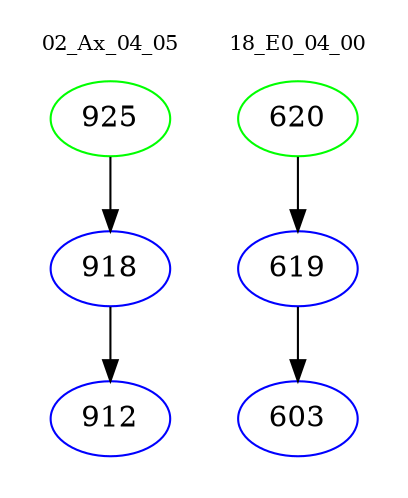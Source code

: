 digraph{
subgraph cluster_0 {
color = white
label = "02_Ax_04_05";
fontsize=10;
T0_925 [label="925", color="green"]
T0_925 -> T0_918 [color="black"]
T0_918 [label="918", color="blue"]
T0_918 -> T0_912 [color="black"]
T0_912 [label="912", color="blue"]
}
subgraph cluster_1 {
color = white
label = "18_E0_04_00";
fontsize=10;
T1_620 [label="620", color="green"]
T1_620 -> T1_619 [color="black"]
T1_619 [label="619", color="blue"]
T1_619 -> T1_603 [color="black"]
T1_603 [label="603", color="blue"]
}
}
